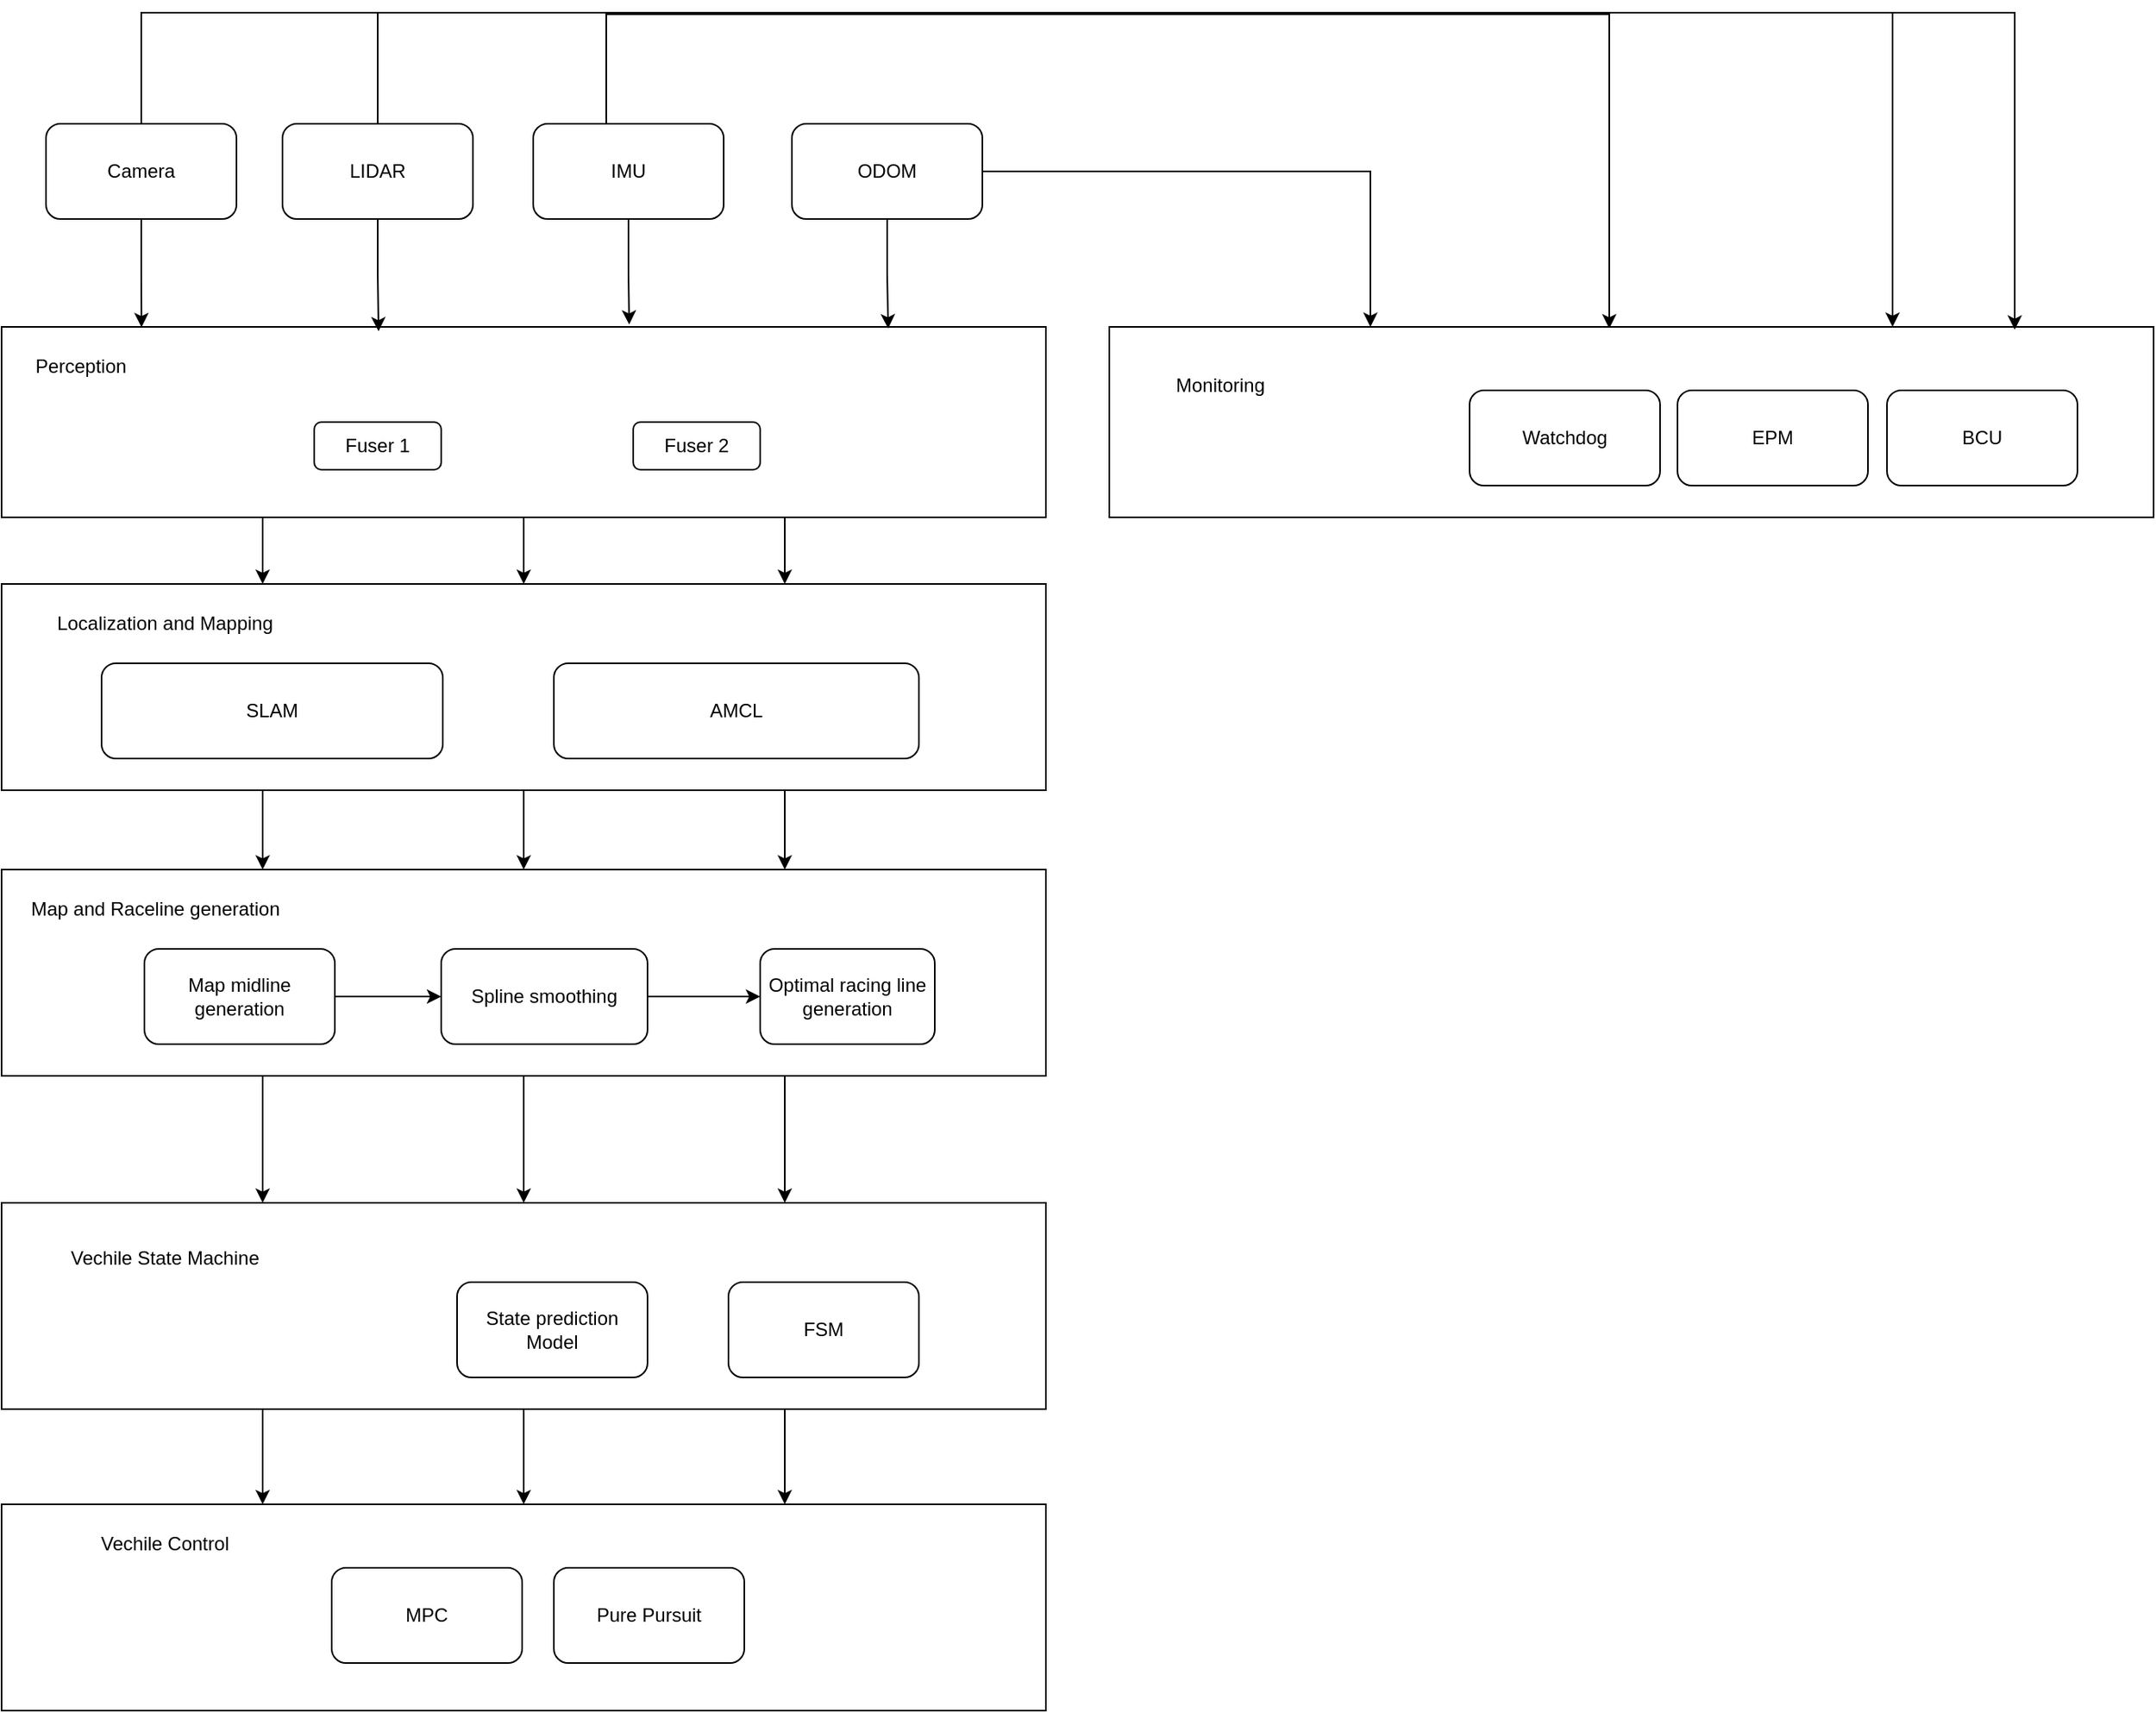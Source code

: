<mxfile version="28.0.9">
  <diagram name="Page-1" id="QFhNQCTmrUCvf9Rlz2jg">
    <mxGraphModel dx="2084" dy="2170" grid="1" gridSize="10" guides="1" tooltips="1" connect="1" arrows="1" fold="1" page="1" pageScale="1" pageWidth="850" pageHeight="1100" math="0" shadow="0">
      <root>
        <mxCell id="0" />
        <mxCell id="1" parent="0" />
        <mxCell id="Ycwakl5PU_bQsqViQN16-57" style="edgeStyle=orthogonalEdgeStyle;rounded=0;orthogonalLoop=1;jettySize=auto;html=1;exitX=0.25;exitY=1;exitDx=0;exitDy=0;entryX=0.25;entryY=0;entryDx=0;entryDy=0;" parent="1" source="Ycwakl5PU_bQsqViQN16-30" target="Ycwakl5PU_bQsqViQN16-43" edge="1">
          <mxGeometry relative="1" as="geometry" />
        </mxCell>
        <mxCell id="Ycwakl5PU_bQsqViQN16-58" style="edgeStyle=orthogonalEdgeStyle;rounded=0;orthogonalLoop=1;jettySize=auto;html=1;exitX=0.5;exitY=1;exitDx=0;exitDy=0;entryX=0.5;entryY=0;entryDx=0;entryDy=0;" parent="1" source="Ycwakl5PU_bQsqViQN16-30" target="Ycwakl5PU_bQsqViQN16-43" edge="1">
          <mxGeometry relative="1" as="geometry" />
        </mxCell>
        <mxCell id="Ycwakl5PU_bQsqViQN16-59" style="edgeStyle=orthogonalEdgeStyle;rounded=0;orthogonalLoop=1;jettySize=auto;html=1;exitX=0.75;exitY=1;exitDx=0;exitDy=0;entryX=0.75;entryY=0;entryDx=0;entryDy=0;" parent="1" source="Ycwakl5PU_bQsqViQN16-30" target="Ycwakl5PU_bQsqViQN16-43" edge="1">
          <mxGeometry relative="1" as="geometry" />
        </mxCell>
        <mxCell id="Ycwakl5PU_bQsqViQN16-30" value="" style="rounded=0;whiteSpace=wrap;html=1;" parent="1" vertex="1">
          <mxGeometry x="262" y="-242" width="658" height="120" as="geometry" />
        </mxCell>
        <mxCell id="Ycwakl5PU_bQsqViQN16-31" value="Perception" style="text;strokeColor=none;align=center;fillColor=none;html=1;verticalAlign=middle;whiteSpace=wrap;rounded=0;" parent="1" vertex="1">
          <mxGeometry x="272" y="-232" width="80" height="30" as="geometry" />
        </mxCell>
        <mxCell id="Ycwakl5PU_bQsqViQN16-32" value="Camera" style="rounded=1;whiteSpace=wrap;html=1;" parent="1" vertex="1">
          <mxGeometry x="290" y="-370" width="120" height="60" as="geometry" />
        </mxCell>
        <mxCell id="JJ7v-0mciJ_Reo0wcHzL-23" style="edgeStyle=orthogonalEdgeStyle;rounded=0;orthogonalLoop=1;jettySize=auto;html=1;entryX=0.75;entryY=0;entryDx=0;entryDy=0;" edge="1" parent="1" source="Ycwakl5PU_bQsqViQN16-33" target="JJ7v-0mciJ_Reo0wcHzL-14">
          <mxGeometry relative="1" as="geometry">
            <Array as="points">
              <mxPoint x="499" y="-440" />
              <mxPoint x="1454" y="-440" />
            </Array>
          </mxGeometry>
        </mxCell>
        <mxCell id="Ycwakl5PU_bQsqViQN16-33" value="LIDAR" style="rounded=1;whiteSpace=wrap;html=1;" parent="1" vertex="1">
          <mxGeometry x="439" y="-370" width="120" height="60" as="geometry" />
        </mxCell>
        <mxCell id="JJ7v-0mciJ_Reo0wcHzL-22" style="edgeStyle=orthogonalEdgeStyle;rounded=0;orthogonalLoop=1;jettySize=auto;html=1;entryX=0.5;entryY=0;entryDx=0;entryDy=0;" edge="1" parent="1">
          <mxGeometry relative="1" as="geometry">
            <mxPoint x="1275" y="-241.04" as="targetPoint" />
            <mxPoint x="643" y="-369.04" as="sourcePoint" />
            <Array as="points">
              <mxPoint x="643" y="-439" />
              <mxPoint x="1275" y="-439" />
            </Array>
          </mxGeometry>
        </mxCell>
        <mxCell id="Ycwakl5PU_bQsqViQN16-34" value="IMU" style="rounded=1;whiteSpace=wrap;html=1;" parent="1" vertex="1">
          <mxGeometry x="597" y="-370" width="120" height="60" as="geometry" />
        </mxCell>
        <mxCell id="Ycwakl5PU_bQsqViQN16-38" value="Fuser 1" style="rounded=1;whiteSpace=wrap;html=1;" parent="1" vertex="1">
          <mxGeometry x="459" y="-182" width="80" height="30" as="geometry" />
        </mxCell>
        <mxCell id="Ycwakl5PU_bQsqViQN16-40" value="Fuser 2" style="rounded=1;whiteSpace=wrap;html=1;" parent="1" vertex="1">
          <mxGeometry x="660" y="-182" width="80" height="30" as="geometry" />
        </mxCell>
        <mxCell id="Ycwakl5PU_bQsqViQN16-68" style="edgeStyle=orthogonalEdgeStyle;rounded=0;orthogonalLoop=1;jettySize=auto;html=1;exitX=0.25;exitY=1;exitDx=0;exitDy=0;entryX=0.25;entryY=0;entryDx=0;entryDy=0;" parent="1" source="Ycwakl5PU_bQsqViQN16-43" target="Ycwakl5PU_bQsqViQN16-65" edge="1">
          <mxGeometry relative="1" as="geometry" />
        </mxCell>
        <mxCell id="Ycwakl5PU_bQsqViQN16-69" value="" style="edgeStyle=orthogonalEdgeStyle;rounded=0;orthogonalLoop=1;jettySize=auto;html=1;" parent="1" source="Ycwakl5PU_bQsqViQN16-43" target="Ycwakl5PU_bQsqViQN16-65" edge="1">
          <mxGeometry relative="1" as="geometry" />
        </mxCell>
        <mxCell id="Ycwakl5PU_bQsqViQN16-70" style="edgeStyle=orthogonalEdgeStyle;rounded=0;orthogonalLoop=1;jettySize=auto;html=1;exitX=0.75;exitY=1;exitDx=0;exitDy=0;entryX=0.75;entryY=0;entryDx=0;entryDy=0;" parent="1" source="Ycwakl5PU_bQsqViQN16-43" target="Ycwakl5PU_bQsqViQN16-65" edge="1">
          <mxGeometry relative="1" as="geometry" />
        </mxCell>
        <mxCell id="Ycwakl5PU_bQsqViQN16-43" value="" style="rounded=0;whiteSpace=wrap;html=1;" parent="1" vertex="1">
          <mxGeometry x="262" y="-80" width="658" height="130" as="geometry" />
        </mxCell>
        <mxCell id="Ycwakl5PU_bQsqViQN16-44" value="Localization and Mapping" style="text;strokeColor=none;align=center;fillColor=none;html=1;verticalAlign=middle;whiteSpace=wrap;rounded=0;" parent="1" vertex="1">
          <mxGeometry x="280" y="-70" width="170" height="30" as="geometry" />
        </mxCell>
        <mxCell id="Ycwakl5PU_bQsqViQN16-45" style="edgeStyle=orthogonalEdgeStyle;rounded=0;orthogonalLoop=1;jettySize=auto;html=1;entryX=0.134;entryY=0.002;entryDx=0;entryDy=0;entryPerimeter=0;" parent="1" source="Ycwakl5PU_bQsqViQN16-32" target="Ycwakl5PU_bQsqViQN16-30" edge="1">
          <mxGeometry relative="1" as="geometry" />
        </mxCell>
        <mxCell id="Ycwakl5PU_bQsqViQN16-48" style="edgeStyle=orthogonalEdgeStyle;rounded=0;orthogonalLoop=1;jettySize=auto;html=1;entryX=0.361;entryY=0.023;entryDx=0;entryDy=0;entryPerimeter=0;" parent="1" source="Ycwakl5PU_bQsqViQN16-33" target="Ycwakl5PU_bQsqViQN16-30" edge="1">
          <mxGeometry relative="1" as="geometry" />
        </mxCell>
        <mxCell id="Ycwakl5PU_bQsqViQN16-49" style="edgeStyle=orthogonalEdgeStyle;rounded=0;orthogonalLoop=1;jettySize=auto;html=1;entryX=0.601;entryY=-0.012;entryDx=0;entryDy=0;entryPerimeter=0;" parent="1" source="Ycwakl5PU_bQsqViQN16-34" target="Ycwakl5PU_bQsqViQN16-30" edge="1">
          <mxGeometry relative="1" as="geometry" />
        </mxCell>
        <mxCell id="JJ7v-0mciJ_Reo0wcHzL-21" style="edgeStyle=orthogonalEdgeStyle;rounded=0;orthogonalLoop=1;jettySize=auto;html=1;entryX=0.25;entryY=0;entryDx=0;entryDy=0;" edge="1" parent="1" source="Ycwakl5PU_bQsqViQN16-50" target="JJ7v-0mciJ_Reo0wcHzL-14">
          <mxGeometry relative="1" as="geometry" />
        </mxCell>
        <mxCell id="Ycwakl5PU_bQsqViQN16-50" value="ODOM" style="rounded=1;whiteSpace=wrap;html=1;" parent="1" vertex="1">
          <mxGeometry x="760" y="-370" width="120" height="60" as="geometry" />
        </mxCell>
        <mxCell id="Ycwakl5PU_bQsqViQN16-51" style="edgeStyle=orthogonalEdgeStyle;rounded=0;orthogonalLoop=1;jettySize=auto;html=1;entryX=0.849;entryY=0.008;entryDx=0;entryDy=0;entryPerimeter=0;" parent="1" source="Ycwakl5PU_bQsqViQN16-50" target="Ycwakl5PU_bQsqViQN16-30" edge="1">
          <mxGeometry relative="1" as="geometry" />
        </mxCell>
        <mxCell id="Ycwakl5PU_bQsqViQN16-62" value="SLAM" style="rounded=1;whiteSpace=wrap;html=1;" parent="1" vertex="1">
          <mxGeometry x="325" y="-30" width="215" height="60" as="geometry" />
        </mxCell>
        <mxCell id="Ycwakl5PU_bQsqViQN16-63" value="AMCL" style="rounded=1;whiteSpace=wrap;html=1;" parent="1" vertex="1">
          <mxGeometry x="610" y="-30" width="230" height="60" as="geometry" />
        </mxCell>
        <mxCell id="JJ7v-0mciJ_Reo0wcHzL-1" style="edgeStyle=orthogonalEdgeStyle;rounded=0;orthogonalLoop=1;jettySize=auto;html=1;exitX=0.25;exitY=1;exitDx=0;exitDy=0;entryX=0.25;entryY=0;entryDx=0;entryDy=0;" edge="1" parent="1" source="Ycwakl5PU_bQsqViQN16-65" target="Ycwakl5PU_bQsqViQN16-78">
          <mxGeometry relative="1" as="geometry" />
        </mxCell>
        <mxCell id="JJ7v-0mciJ_Reo0wcHzL-2" style="edgeStyle=orthogonalEdgeStyle;rounded=0;orthogonalLoop=1;jettySize=auto;html=1;exitX=0.5;exitY=1;exitDx=0;exitDy=0;entryX=0.5;entryY=0;entryDx=0;entryDy=0;" edge="1" parent="1" source="Ycwakl5PU_bQsqViQN16-65" target="Ycwakl5PU_bQsqViQN16-78">
          <mxGeometry relative="1" as="geometry" />
        </mxCell>
        <mxCell id="JJ7v-0mciJ_Reo0wcHzL-3" style="edgeStyle=orthogonalEdgeStyle;rounded=0;orthogonalLoop=1;jettySize=auto;html=1;exitX=0.75;exitY=1;exitDx=0;exitDy=0;entryX=0.75;entryY=0;entryDx=0;entryDy=0;" edge="1" parent="1" source="Ycwakl5PU_bQsqViQN16-65" target="Ycwakl5PU_bQsqViQN16-78">
          <mxGeometry relative="1" as="geometry" />
        </mxCell>
        <mxCell id="Ycwakl5PU_bQsqViQN16-65" value="" style="rounded=0;whiteSpace=wrap;html=1;" parent="1" vertex="1">
          <mxGeometry x="262" y="100" width="658" height="130" as="geometry" />
        </mxCell>
        <mxCell id="Ycwakl5PU_bQsqViQN16-66" value="Map and Raceline generation" style="text;html=1;align=center;verticalAlign=middle;whiteSpace=wrap;rounded=0;" parent="1" vertex="1">
          <mxGeometry x="279" y="110" width="160" height="30" as="geometry" />
        </mxCell>
        <mxCell id="Ycwakl5PU_bQsqViQN16-75" style="edgeStyle=orthogonalEdgeStyle;rounded=0;orthogonalLoop=1;jettySize=auto;html=1;exitX=1;exitY=0.5;exitDx=0;exitDy=0;entryX=0;entryY=0.5;entryDx=0;entryDy=0;" parent="1" source="Ycwakl5PU_bQsqViQN16-71" target="Ycwakl5PU_bQsqViQN16-72" edge="1">
          <mxGeometry relative="1" as="geometry" />
        </mxCell>
        <mxCell id="Ycwakl5PU_bQsqViQN16-71" value="Map midline generation" style="rounded=1;whiteSpace=wrap;html=1;" parent="1" vertex="1">
          <mxGeometry x="352" y="150" width="120" height="60" as="geometry" />
        </mxCell>
        <mxCell id="Ycwakl5PU_bQsqViQN16-76" value="" style="edgeStyle=orthogonalEdgeStyle;rounded=0;orthogonalLoop=1;jettySize=auto;html=1;" parent="1" source="Ycwakl5PU_bQsqViQN16-72" target="Ycwakl5PU_bQsqViQN16-73" edge="1">
          <mxGeometry relative="1" as="geometry" />
        </mxCell>
        <mxCell id="Ycwakl5PU_bQsqViQN16-72" value="Spline smoothing" style="rounded=1;whiteSpace=wrap;html=1;" parent="1" vertex="1">
          <mxGeometry x="539" y="150" width="130" height="60" as="geometry" />
        </mxCell>
        <mxCell id="Ycwakl5PU_bQsqViQN16-73" value="Optimal racing line generation" style="rounded=1;whiteSpace=wrap;html=1;" parent="1" vertex="1">
          <mxGeometry x="740" y="150" width="110" height="60" as="geometry" />
        </mxCell>
        <mxCell id="JJ7v-0mciJ_Reo0wcHzL-9" style="edgeStyle=orthogonalEdgeStyle;rounded=0;orthogonalLoop=1;jettySize=auto;html=1;exitX=0.25;exitY=1;exitDx=0;exitDy=0;entryX=0.25;entryY=0;entryDx=0;entryDy=0;" edge="1" parent="1" source="Ycwakl5PU_bQsqViQN16-78" target="JJ7v-0mciJ_Reo0wcHzL-6">
          <mxGeometry relative="1" as="geometry" />
        </mxCell>
        <mxCell id="JJ7v-0mciJ_Reo0wcHzL-10" style="edgeStyle=orthogonalEdgeStyle;rounded=0;orthogonalLoop=1;jettySize=auto;html=1;exitX=0.5;exitY=1;exitDx=0;exitDy=0;entryX=0.5;entryY=0;entryDx=0;entryDy=0;" edge="1" parent="1" source="Ycwakl5PU_bQsqViQN16-78" target="JJ7v-0mciJ_Reo0wcHzL-6">
          <mxGeometry relative="1" as="geometry" />
        </mxCell>
        <mxCell id="JJ7v-0mciJ_Reo0wcHzL-11" style="edgeStyle=orthogonalEdgeStyle;rounded=0;orthogonalLoop=1;jettySize=auto;html=1;exitX=0.75;exitY=1;exitDx=0;exitDy=0;entryX=0.75;entryY=0;entryDx=0;entryDy=0;" edge="1" parent="1" source="Ycwakl5PU_bQsqViQN16-78" target="JJ7v-0mciJ_Reo0wcHzL-6">
          <mxGeometry relative="1" as="geometry" />
        </mxCell>
        <mxCell id="Ycwakl5PU_bQsqViQN16-78" value="" style="rounded=0;whiteSpace=wrap;html=1;" parent="1" vertex="1">
          <mxGeometry x="262" y="310" width="658" height="130" as="geometry" />
        </mxCell>
        <mxCell id="Ycwakl5PU_bQsqViQN16-79" value="Vechile State Machine" style="text;html=1;align=center;verticalAlign=middle;whiteSpace=wrap;rounded=0;" parent="1" vertex="1">
          <mxGeometry x="285" y="330" width="160" height="30" as="geometry" />
        </mxCell>
        <mxCell id="JJ7v-0mciJ_Reo0wcHzL-4" value="FSM" style="rounded=1;whiteSpace=wrap;html=1;" vertex="1" parent="1">
          <mxGeometry x="720" y="360" width="120" height="60" as="geometry" />
        </mxCell>
        <mxCell id="JJ7v-0mciJ_Reo0wcHzL-5" value="&lt;div&gt;State prediction&lt;/div&gt;&lt;div&gt;Model&lt;/div&gt;" style="rounded=1;whiteSpace=wrap;html=1;" vertex="1" parent="1">
          <mxGeometry x="549" y="360" width="120" height="60" as="geometry" />
        </mxCell>
        <mxCell id="JJ7v-0mciJ_Reo0wcHzL-6" value="" style="rounded=0;whiteSpace=wrap;html=1;" vertex="1" parent="1">
          <mxGeometry x="262" y="500" width="658" height="130" as="geometry" />
        </mxCell>
        <mxCell id="JJ7v-0mciJ_Reo0wcHzL-7" value="Vechile Control" style="text;html=1;align=center;verticalAlign=middle;whiteSpace=wrap;rounded=0;" vertex="1" parent="1">
          <mxGeometry x="285" y="510" width="160" height="30" as="geometry" />
        </mxCell>
        <mxCell id="JJ7v-0mciJ_Reo0wcHzL-12" value="MPC" style="rounded=1;whiteSpace=wrap;html=1;" vertex="1" parent="1">
          <mxGeometry x="470" y="540" width="120" height="60" as="geometry" />
        </mxCell>
        <mxCell id="JJ7v-0mciJ_Reo0wcHzL-13" value="Pure Pursuit" style="rounded=1;whiteSpace=wrap;html=1;" vertex="1" parent="1">
          <mxGeometry x="610" y="540" width="120" height="60" as="geometry" />
        </mxCell>
        <mxCell id="JJ7v-0mciJ_Reo0wcHzL-14" value="" style="rounded=0;whiteSpace=wrap;html=1;" vertex="1" parent="1">
          <mxGeometry x="960" y="-242" width="658" height="120" as="geometry" />
        </mxCell>
        <mxCell id="JJ7v-0mciJ_Reo0wcHzL-17" value="Monitoring" style="text;strokeColor=none;align=center;fillColor=none;html=1;verticalAlign=middle;whiteSpace=wrap;rounded=0;" vertex="1" parent="1">
          <mxGeometry x="990" y="-220" width="80" height="30" as="geometry" />
        </mxCell>
        <mxCell id="JJ7v-0mciJ_Reo0wcHzL-25" style="edgeStyle=orthogonalEdgeStyle;rounded=0;orthogonalLoop=1;jettySize=auto;html=1;entryX=0.867;entryY=0.015;entryDx=0;entryDy=0;entryPerimeter=0;" edge="1" parent="1" source="Ycwakl5PU_bQsqViQN16-32" target="JJ7v-0mciJ_Reo0wcHzL-14">
          <mxGeometry relative="1" as="geometry">
            <Array as="points">
              <mxPoint x="350" y="-440" />
              <mxPoint x="1530" y="-440" />
            </Array>
          </mxGeometry>
        </mxCell>
        <mxCell id="JJ7v-0mciJ_Reo0wcHzL-26" value="Watchdog" style="rounded=1;whiteSpace=wrap;html=1;" vertex="1" parent="1">
          <mxGeometry x="1187" y="-202" width="120" height="60" as="geometry" />
        </mxCell>
        <mxCell id="JJ7v-0mciJ_Reo0wcHzL-27" value="EPM" style="rounded=1;whiteSpace=wrap;html=1;" vertex="1" parent="1">
          <mxGeometry x="1318" y="-202" width="120" height="60" as="geometry" />
        </mxCell>
        <mxCell id="JJ7v-0mciJ_Reo0wcHzL-28" value="BCU" style="rounded=1;whiteSpace=wrap;html=1;" vertex="1" parent="1">
          <mxGeometry x="1450" y="-202" width="120" height="60" as="geometry" />
        </mxCell>
      </root>
    </mxGraphModel>
  </diagram>
</mxfile>

